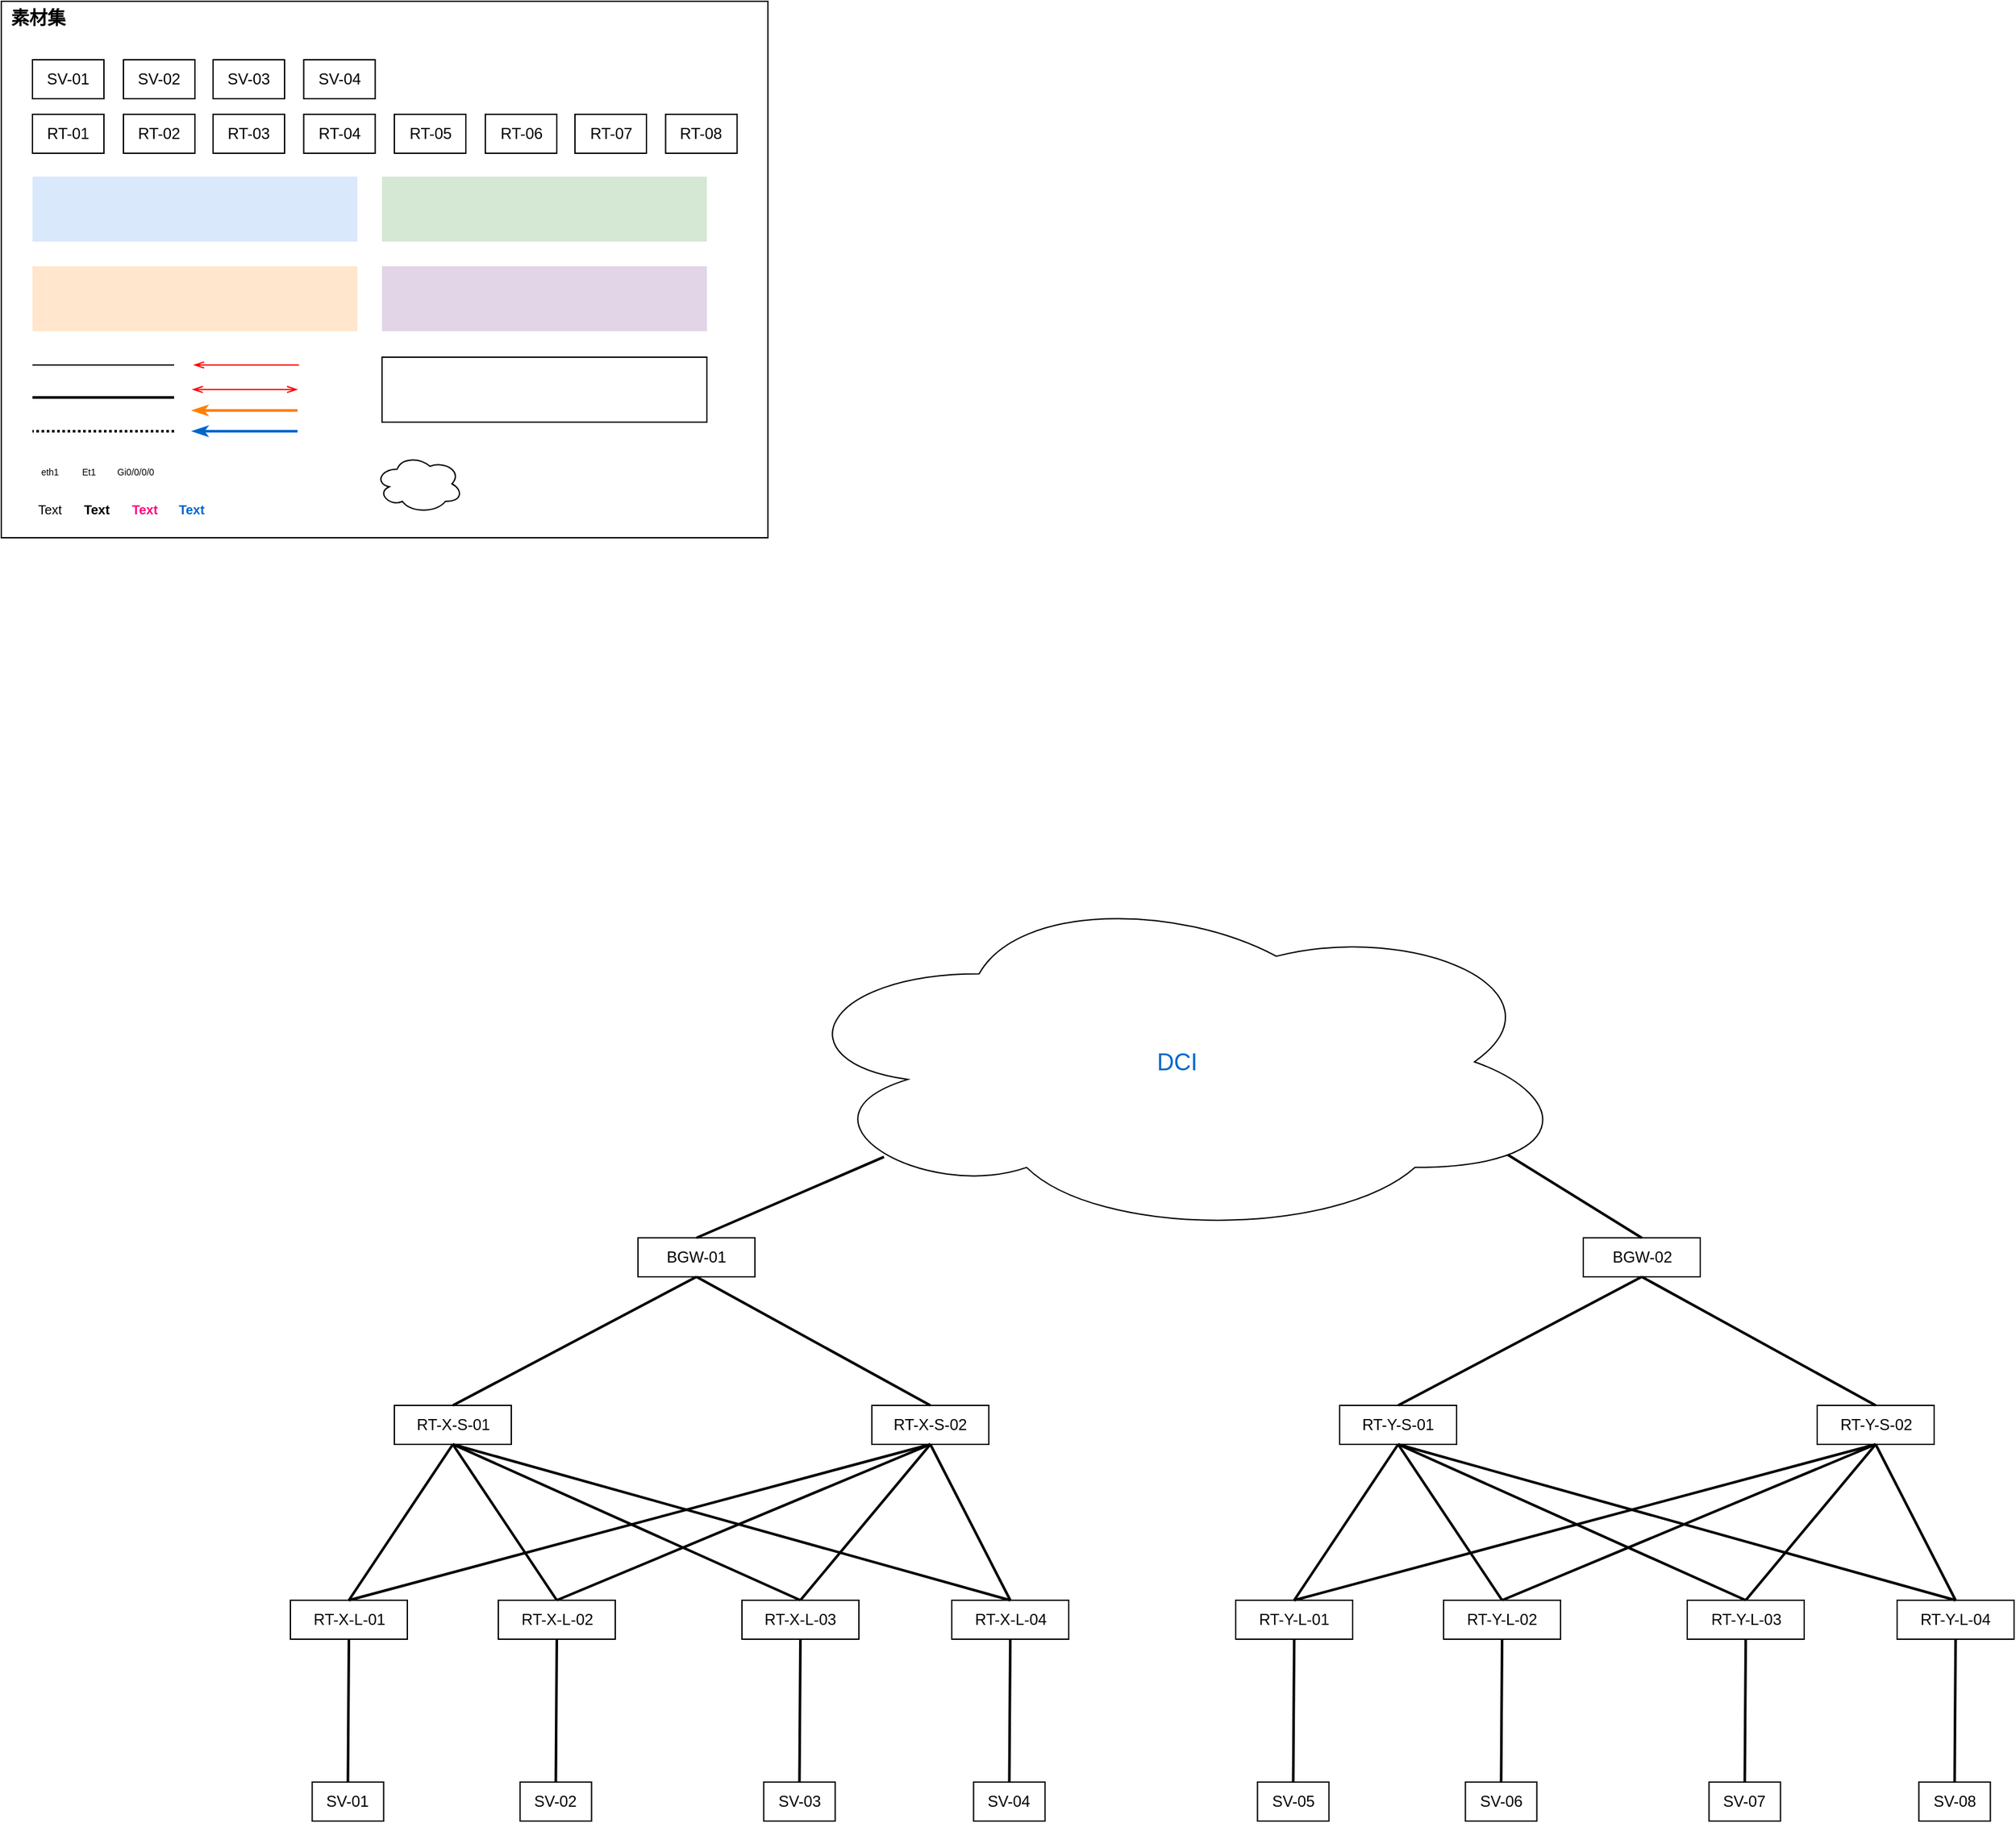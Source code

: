 <mxfile>
    <diagram id="vwrz3RwpUseHP3fNyfyb" name="ページ1">
        <mxGraphModel dx="2695" dy="1948" grid="1" gridSize="10" guides="1" tooltips="1" connect="1" arrows="1" fold="1" page="1" pageScale="1" pageWidth="827" pageHeight="1169" math="0" shadow="0">
            <root>
                <mxCell id="0"/>
                <mxCell id="1" parent="0"/>
                <mxCell id="2" value="" style="rounded=0;whiteSpace=wrap;html=1;" parent="1" vertex="1">
                    <mxGeometry x="-1390" y="-791" width="590" height="413" as="geometry"/>
                </mxCell>
                <mxCell id="3" value="Text" style="text;html=1;align=center;verticalAlign=middle;resizable=0;points=[];autosize=1;strokeColor=none;fillColor=none;fontSize=10;fontStyle=1;spacing=0;" parent="1" vertex="1">
                    <mxGeometry x="-1334" y="-410" width="34" height="20" as="geometry"/>
                </mxCell>
                <mxCell id="4" value="SV-02" style="rounded=0;whiteSpace=wrap;html=1;" parent="1" vertex="1">
                    <mxGeometry x="-1296" y="-746" width="55" height="30" as="geometry"/>
                </mxCell>
                <mxCell id="5" value="SV-01" style="rounded=0;whiteSpace=wrap;html=1;" parent="1" vertex="1">
                    <mxGeometry x="-1366" y="-746" width="55" height="30" as="geometry"/>
                </mxCell>
                <mxCell id="6" value="SV-04" style="rounded=0;whiteSpace=wrap;html=1;" parent="1" vertex="1">
                    <mxGeometry x="-1157.25" y="-746" width="55" height="30" as="geometry"/>
                </mxCell>
                <mxCell id="7" value="SV-03" style="rounded=0;whiteSpace=wrap;html=1;" parent="1" vertex="1">
                    <mxGeometry x="-1227" y="-746" width="55" height="30" as="geometry"/>
                </mxCell>
                <mxCell id="8" value="RT-01" style="rounded=0;whiteSpace=wrap;html=1;" parent="1" vertex="1">
                    <mxGeometry x="-1366" y="-704" width="55" height="30" as="geometry"/>
                </mxCell>
                <mxCell id="9" value="RT-02" style="rounded=0;whiteSpace=wrap;html=1;" parent="1" vertex="1">
                    <mxGeometry x="-1296" y="-704" width="55" height="30" as="geometry"/>
                </mxCell>
                <mxCell id="10" value="RT-03" style="rounded=0;whiteSpace=wrap;html=1;" parent="1" vertex="1">
                    <mxGeometry x="-1227" y="-704" width="55" height="30" as="geometry"/>
                </mxCell>
                <mxCell id="11" value="RT-04" style="rounded=0;whiteSpace=wrap;html=1;" parent="1" vertex="1">
                    <mxGeometry x="-1157.25" y="-704" width="55" height="30" as="geometry"/>
                </mxCell>
                <mxCell id="12" value="RT-05" style="rounded=0;whiteSpace=wrap;html=1;" parent="1" vertex="1">
                    <mxGeometry x="-1087.5" y="-704" width="55" height="30" as="geometry"/>
                </mxCell>
                <mxCell id="13" value="RT-06" style="rounded=0;whiteSpace=wrap;html=1;" parent="1" vertex="1">
                    <mxGeometry x="-1017.5" y="-704" width="55" height="30" as="geometry"/>
                </mxCell>
                <mxCell id="14" value="RT-07" style="rounded=0;whiteSpace=wrap;html=1;" parent="1" vertex="1">
                    <mxGeometry x="-948.5" y="-704" width="55" height="30" as="geometry"/>
                </mxCell>
                <mxCell id="15" value="RT-08" style="rounded=0;whiteSpace=wrap;html=1;" parent="1" vertex="1">
                    <mxGeometry x="-878.75" y="-704" width="55" height="30" as="geometry"/>
                </mxCell>
                <mxCell id="16" value="" style="rounded=0;whiteSpace=wrap;html=1;fontSize=9;fillColor=#dae8fc;strokeColor=none;" parent="1" vertex="1">
                    <mxGeometry x="-1366" y="-656" width="250" height="50" as="geometry"/>
                </mxCell>
                <mxCell id="17" value="" style="rounded=0;whiteSpace=wrap;html=1;fontSize=9;fillColor=#d5e8d4;strokeColor=none;" parent="1" vertex="1">
                    <mxGeometry x="-1097" y="-656" width="250" height="50" as="geometry"/>
                </mxCell>
                <mxCell id="18" value="" style="rounded=0;whiteSpace=wrap;html=1;fontSize=9;fillColor=#ffe6cc;strokeColor=none;" parent="1" vertex="1">
                    <mxGeometry x="-1366" y="-587" width="250" height="50" as="geometry"/>
                </mxCell>
                <mxCell id="19" value="" style="rounded=0;whiteSpace=wrap;html=1;fontSize=9;fillColor=#e1d5e7;strokeColor=none;" parent="1" vertex="1">
                    <mxGeometry x="-1097" y="-587" width="250" height="50" as="geometry"/>
                </mxCell>
                <mxCell id="20" style="edgeStyle=none;html=1;fontSize=9;endArrow=none;endFill=0;entryX=0.5;entryY=1;entryDx=0;entryDy=0;" parent="1" edge="1">
                    <mxGeometry relative="1" as="geometry">
                        <mxPoint x="-1366" y="-511" as="targetPoint"/>
                        <mxPoint x="-1257" y="-511" as="sourcePoint"/>
                    </mxGeometry>
                </mxCell>
                <mxCell id="21" style="edgeStyle=none;html=1;fontSize=9;endArrow=none;endFill=0;entryX=0.5;entryY=1;entryDx=0;entryDy=0;strokeWidth=2;" parent="1" edge="1">
                    <mxGeometry relative="1" as="geometry">
                        <mxPoint x="-1366" y="-486" as="targetPoint"/>
                        <mxPoint x="-1257" y="-486" as="sourcePoint"/>
                    </mxGeometry>
                </mxCell>
                <mxCell id="22" style="edgeStyle=none;html=1;fontSize=9;endArrow=none;endFill=0;entryX=0.5;entryY=1;entryDx=0;entryDy=0;strokeWidth=2;dashed=1;dashPattern=1 1;" parent="1" edge="1">
                    <mxGeometry relative="1" as="geometry">
                        <mxPoint x="-1366" y="-460" as="targetPoint"/>
                        <mxPoint x="-1257" y="-460" as="sourcePoint"/>
                    </mxGeometry>
                </mxCell>
                <mxCell id="23" value="eth1" style="text;html=1;align=center;verticalAlign=middle;resizable=0;points=[];autosize=1;strokeColor=none;fillColor=none;fontSize=7;labelBackgroundColor=none;spacing=0;fontStyle=0" parent="1" vertex="1">
                    <mxGeometry x="-1367" y="-436" width="28" height="16" as="geometry"/>
                </mxCell>
                <mxCell id="24" value="Et1" style="text;html=1;align=center;verticalAlign=middle;resizable=0;points=[];autosize=1;strokeColor=none;fillColor=none;fontSize=7;labelBackgroundColor=none;spacing=0;fontStyle=0" parent="1" vertex="1">
                    <mxGeometry x="-1336" y="-436" width="25" height="16" as="geometry"/>
                </mxCell>
                <mxCell id="25" value="Gi0/0/0/0" style="text;html=1;align=center;verticalAlign=middle;resizable=0;points=[];autosize=1;strokeColor=none;fillColor=none;fontSize=7;labelBackgroundColor=none;spacing=0;fontStyle=0" parent="1" vertex="1">
                    <mxGeometry x="-1308" y="-436" width="42" height="16" as="geometry"/>
                </mxCell>
                <mxCell id="26" value="Text" style="text;html=1;align=center;verticalAlign=middle;resizable=0;points=[];autosize=1;strokeColor=none;fillColor=none;fontSize=10;fontStyle=1;spacing=0;fontColor=#FF0080;" parent="1" vertex="1">
                    <mxGeometry x="-1297" y="-410" width="34" height="20" as="geometry"/>
                </mxCell>
                <mxCell id="27" value="Text" style="text;html=1;align=center;verticalAlign=middle;resizable=0;points=[];autosize=1;strokeColor=none;fillColor=none;fontSize=10;fontStyle=1;spacing=0;fontColor=#0066CC;" parent="1" vertex="1">
                    <mxGeometry x="-1261" y="-410" width="34" height="20" as="geometry"/>
                </mxCell>
                <mxCell id="28" value="素材集" style="text;html=1;align=center;verticalAlign=middle;resizable=0;points=[];autosize=1;strokeColor=none;fillColor=none;fontSize=14;fontStyle=1;spacing=0;" parent="1" vertex="1">
                    <mxGeometry x="-1390" y="-791" width="56" height="25" as="geometry"/>
                </mxCell>
                <mxCell id="29" value="" style="rounded=0;whiteSpace=wrap;html=1;fontSize=9;" parent="1" vertex="1">
                    <mxGeometry x="-1097" y="-517" width="250" height="50" as="geometry"/>
                </mxCell>
                <mxCell id="30" value="" style="endArrow=none;html=1;strokeColor=#FF0000;endFill=0;startArrow=openThin;startFill=0;" parent="1" edge="1">
                    <mxGeometry width="50" height="50" relative="1" as="geometry">
                        <mxPoint x="-1242" y="-511" as="sourcePoint"/>
                        <mxPoint x="-1161" y="-511" as="targetPoint"/>
                    </mxGeometry>
                </mxCell>
                <mxCell id="31" value="" style="endArrow=openThin;html=1;strokeColor=#FF0000;endFill=0;startArrow=openThin;startFill=0;" parent="1" edge="1">
                    <mxGeometry width="50" height="50" relative="1" as="geometry">
                        <mxPoint x="-1243" y="-492.17" as="sourcePoint"/>
                        <mxPoint x="-1162.0" y="-492.17" as="targetPoint"/>
                    </mxGeometry>
                </mxCell>
                <mxCell id="32" value="" style="endArrow=none;html=1;strokeColor=#0066CC;endFill=0;startArrow=classicThin;startFill=1;strokeWidth=2;" parent="1" edge="1">
                    <mxGeometry width="50" height="50" relative="1" as="geometry">
                        <mxPoint x="-1243" y="-460" as="sourcePoint"/>
                        <mxPoint x="-1162.0" y="-460" as="targetPoint"/>
                    </mxGeometry>
                </mxCell>
                <mxCell id="33" value="" style="endArrow=none;html=1;strokeColor=#FF8000;endFill=0;startArrow=classicThin;startFill=1;strokeWidth=2;" parent="1" edge="1">
                    <mxGeometry width="50" height="50" relative="1" as="geometry">
                        <mxPoint x="-1243" y="-476" as="sourcePoint"/>
                        <mxPoint x="-1162.0" y="-476" as="targetPoint"/>
                    </mxGeometry>
                </mxCell>
                <mxCell id="34" value="Text" style="text;html=1;align=center;verticalAlign=middle;resizable=0;points=[];autosize=1;strokeColor=none;fillColor=none;fontSize=10;fontStyle=0;spacing=0;" parent="1" vertex="1">
                    <mxGeometry x="-1369" y="-410" width="32" height="20" as="geometry"/>
                </mxCell>
                <mxCell id="35" value="" style="ellipse;shape=cloud;whiteSpace=wrap;html=1;fontSize=18;fontColor=#0066CC;fillColor=#FFFFFF;" parent="1" vertex="1">
                    <mxGeometry x="-1102.25" y="-442" width="67.5" height="45" as="geometry"/>
                </mxCell>
                <mxCell id="37" value="RT-X-L-04" style="rounded=0;whiteSpace=wrap;html=1;" vertex="1" parent="1">
                    <mxGeometry x="-658.5" y="440" width="90" height="30" as="geometry"/>
                </mxCell>
                <mxCell id="41" value="SV-03" style="rounded=0;whiteSpace=wrap;html=1;" vertex="1" parent="1">
                    <mxGeometry x="-803.25" y="580" width="55" height="30" as="geometry"/>
                </mxCell>
                <mxCell id="42" value="SV-01" style="rounded=0;whiteSpace=wrap;html=1;" vertex="1" parent="1">
                    <mxGeometry x="-1150.75" y="580" width="55" height="30" as="geometry"/>
                </mxCell>
                <mxCell id="43" value="SV-02" style="rounded=0;whiteSpace=wrap;html=1;" vertex="1" parent="1">
                    <mxGeometry x="-990.75" y="580" width="55" height="30" as="geometry"/>
                </mxCell>
                <mxCell id="44" value="SV-04" style="rounded=0;whiteSpace=wrap;html=1;" vertex="1" parent="1">
                    <mxGeometry x="-641.75" y="580" width="55" height="30" as="geometry"/>
                </mxCell>
                <mxCell id="50" value="RT-X-L-03" style="rounded=0;whiteSpace=wrap;html=1;" vertex="1" parent="1">
                    <mxGeometry x="-820" y="440" width="90" height="30" as="geometry"/>
                </mxCell>
                <mxCell id="51" value="RT-X-L-02" style="rounded=0;whiteSpace=wrap;html=1;" vertex="1" parent="1">
                    <mxGeometry x="-1007.5" y="440" width="90" height="30" as="geometry"/>
                </mxCell>
                <mxCell id="52" value="RT-X-L-01" style="rounded=0;whiteSpace=wrap;html=1;" vertex="1" parent="1">
                    <mxGeometry x="-1167.5" y="440" width="90" height="30" as="geometry"/>
                </mxCell>
                <mxCell id="57" value="RT-X-S-02" style="rounded=0;whiteSpace=wrap;html=1;" vertex="1" parent="1">
                    <mxGeometry x="-720" y="290" width="90" height="30" as="geometry"/>
                </mxCell>
                <mxCell id="58" value="RT-X-S-01" style="rounded=0;whiteSpace=wrap;html=1;" vertex="1" parent="1">
                    <mxGeometry x="-1087.5" y="290" width="90" height="30" as="geometry"/>
                </mxCell>
                <mxCell id="61" value="BGW-01" style="rounded=0;whiteSpace=wrap;html=1;" vertex="1" parent="1">
                    <mxGeometry x="-900" y="161" width="90" height="30" as="geometry"/>
                </mxCell>
                <mxCell id="71" style="edgeStyle=none;html=1;fontSize=9;endArrow=none;endFill=0;entryX=0.5;entryY=0;entryDx=0;entryDy=0;strokeWidth=2;exitX=0.13;exitY=0.77;exitDx=0;exitDy=0;exitPerimeter=0;" edge="1" parent="1" source="136" target="61">
                    <mxGeometry relative="1" as="geometry">
                        <mxPoint x="-847" y="130" as="targetPoint"/>
                        <mxPoint x="-738" y="130" as="sourcePoint"/>
                    </mxGeometry>
                </mxCell>
                <mxCell id="73" style="edgeStyle=none;html=1;fontSize=9;endArrow=none;endFill=0;entryX=0.5;entryY=1;entryDx=0;entryDy=0;strokeWidth=2;exitX=0.5;exitY=0;exitDx=0;exitDy=0;" edge="1" parent="1" source="37" target="58">
                    <mxGeometry relative="1" as="geometry">
                        <mxPoint x="-1390" y="339.05" as="targetPoint"/>
                        <mxPoint x="-1281" y="339.05" as="sourcePoint"/>
                    </mxGeometry>
                </mxCell>
                <mxCell id="74" style="edgeStyle=none;html=1;fontSize=9;endArrow=none;endFill=0;entryX=0.5;entryY=1;entryDx=0;entryDy=0;strokeWidth=2;exitX=0.5;exitY=0;exitDx=0;exitDy=0;" edge="1" parent="1" source="50" target="58">
                    <mxGeometry relative="1" as="geometry">
                        <mxPoint x="-1380" y="349.05" as="targetPoint"/>
                        <mxPoint x="-1271" y="349.05" as="sourcePoint"/>
                    </mxGeometry>
                </mxCell>
                <mxCell id="75" style="edgeStyle=none;html=1;fontSize=9;endArrow=none;endFill=0;entryX=0.5;entryY=0;entryDx=0;entryDy=0;strokeWidth=2;exitX=0.5;exitY=1;exitDx=0;exitDy=0;" edge="1" parent="1" source="58" target="51">
                    <mxGeometry relative="1" as="geometry">
                        <mxPoint x="-1370" y="359.05" as="targetPoint"/>
                        <mxPoint x="-1261" y="359.05" as="sourcePoint"/>
                    </mxGeometry>
                </mxCell>
                <mxCell id="76" style="edgeStyle=none;html=1;fontSize=9;endArrow=none;endFill=0;entryX=0.5;entryY=0;entryDx=0;entryDy=0;strokeWidth=2;exitX=0.5;exitY=1;exitDx=0;exitDy=0;" edge="1" parent="1" source="58" target="52">
                    <mxGeometry relative="1" as="geometry">
                        <mxPoint x="-1360" y="369.05" as="targetPoint"/>
                        <mxPoint x="-1251" y="369.05" as="sourcePoint"/>
                    </mxGeometry>
                </mxCell>
                <mxCell id="77" style="edgeStyle=none;html=1;fontSize=9;endArrow=none;endFill=0;entryX=0.5;entryY=0;entryDx=0;entryDy=0;strokeWidth=2;exitX=0.5;exitY=1;exitDx=0;exitDy=0;" edge="1" parent="1" source="37" target="44">
                    <mxGeometry relative="1" as="geometry">
                        <mxPoint x="-677.5" y="530" as="targetPoint"/>
                        <mxPoint x="-568.5" y="530" as="sourcePoint"/>
                    </mxGeometry>
                </mxCell>
                <mxCell id="78" style="edgeStyle=none;html=1;fontSize=9;endArrow=none;endFill=0;entryX=0.5;entryY=0;entryDx=0;entryDy=0;strokeWidth=2;exitX=0.5;exitY=1;exitDx=0;exitDy=0;" edge="1" parent="1" source="50" target="41">
                    <mxGeometry relative="1" as="geometry">
                        <mxPoint x="-839" y="560" as="targetPoint"/>
                        <mxPoint x="-730" y="560" as="sourcePoint"/>
                    </mxGeometry>
                </mxCell>
                <mxCell id="79" style="edgeStyle=none;html=1;fontSize=9;endArrow=none;endFill=0;entryX=0.5;entryY=0;entryDx=0;entryDy=0;strokeWidth=2;exitX=0.5;exitY=1;exitDx=0;exitDy=0;" edge="1" parent="1" source="51" target="43">
                    <mxGeometry relative="1" as="geometry">
                        <mxPoint x="-1057.5" y="540" as="targetPoint"/>
                        <mxPoint x="-948.5" y="540" as="sourcePoint"/>
                    </mxGeometry>
                </mxCell>
                <mxCell id="80" style="edgeStyle=none;html=1;fontSize=9;endArrow=none;endFill=0;entryX=0.5;entryY=0;entryDx=0;entryDy=0;strokeWidth=2;exitX=0.5;exitY=1;exitDx=0;exitDy=0;" edge="1" parent="1" source="52" target="42">
                    <mxGeometry relative="1" as="geometry">
                        <mxPoint x="-1323" y="560" as="targetPoint"/>
                        <mxPoint x="-1214" y="560" as="sourcePoint"/>
                    </mxGeometry>
                </mxCell>
                <mxCell id="88" style="edgeStyle=none;html=1;fontSize=9;endArrow=none;endFill=0;entryX=0.5;entryY=1;entryDx=0;entryDy=0;strokeWidth=2;exitX=0.5;exitY=0;exitDx=0;exitDy=0;" edge="1" parent="1" source="52" target="57">
                    <mxGeometry relative="1" as="geometry">
                        <mxPoint x="-540" y="330" as="targetPoint"/>
                        <mxPoint x="-431" y="330" as="sourcePoint"/>
                    </mxGeometry>
                </mxCell>
                <mxCell id="92" style="edgeStyle=none;html=1;fontSize=9;endArrow=none;endFill=0;entryX=0.5;entryY=1;entryDx=0;entryDy=0;strokeWidth=2;exitX=0.5;exitY=0;exitDx=0;exitDy=0;" edge="1" parent="1" source="51" target="57">
                    <mxGeometry relative="1" as="geometry">
                        <mxPoint x="-540" y="330" as="targetPoint"/>
                        <mxPoint x="-800" y="380" as="sourcePoint"/>
                    </mxGeometry>
                </mxCell>
                <mxCell id="96" style="edgeStyle=none;html=1;fontSize=9;endArrow=none;endFill=0;entryX=0.5;entryY=1;entryDx=0;entryDy=0;strokeWidth=2;exitX=0.5;exitY=0;exitDx=0;exitDy=0;" edge="1" parent="1" source="37" target="57">
                    <mxGeometry relative="1" as="geometry">
                        <mxPoint x="-540" y="330" as="targetPoint"/>
                        <mxPoint x="-431" y="330" as="sourcePoint"/>
                    </mxGeometry>
                </mxCell>
                <mxCell id="101" style="edgeStyle=none;html=1;fontSize=9;endArrow=none;endFill=0;entryX=0.5;entryY=1;entryDx=0;entryDy=0;strokeWidth=2;exitX=0.5;exitY=0;exitDx=0;exitDy=0;" edge="1" parent="1" source="50" target="57">
                    <mxGeometry relative="1" as="geometry">
                        <mxPoint x="-530" y="340" as="targetPoint"/>
                        <mxPoint x="-421" y="340" as="sourcePoint"/>
                    </mxGeometry>
                </mxCell>
                <mxCell id="109" style="edgeStyle=none;html=1;fontSize=9;endArrow=none;endFill=0;entryX=0.5;entryY=0;entryDx=0;entryDy=0;strokeWidth=2;exitX=0.5;exitY=1;exitDx=0;exitDy=0;" edge="1" parent="1" source="61" target="57">
                    <mxGeometry relative="1" as="geometry">
                        <mxPoint x="-856.5" y="250" as="targetPoint"/>
                        <mxPoint x="-747.5" y="250" as="sourcePoint"/>
                    </mxGeometry>
                </mxCell>
                <mxCell id="110" style="edgeStyle=none;html=1;fontSize=9;endArrow=none;endFill=0;entryX=0.5;entryY=0;entryDx=0;entryDy=0;strokeWidth=2;exitX=0.5;exitY=1;exitDx=0;exitDy=0;" edge="1" parent="1" source="61" target="58">
                    <mxGeometry relative="1" as="geometry">
                        <mxPoint x="-975.5" y="220" as="targetPoint"/>
                        <mxPoint x="-866.5" y="220" as="sourcePoint"/>
                    </mxGeometry>
                </mxCell>
                <mxCell id="111" value="RT-Y-L-04" style="rounded=0;whiteSpace=wrap;html=1;" vertex="1" parent="1">
                    <mxGeometry x="69" y="440" width="90" height="30" as="geometry"/>
                </mxCell>
                <mxCell id="112" value="SV-07" style="rounded=0;whiteSpace=wrap;html=1;" vertex="1" parent="1">
                    <mxGeometry x="-75.75" y="580" width="55" height="30" as="geometry"/>
                </mxCell>
                <mxCell id="113" value="SV-05" style="rounded=0;whiteSpace=wrap;html=1;" vertex="1" parent="1">
                    <mxGeometry x="-423.25" y="580" width="55" height="30" as="geometry"/>
                </mxCell>
                <mxCell id="114" value="SV-06" style="rounded=0;whiteSpace=wrap;html=1;" vertex="1" parent="1">
                    <mxGeometry x="-263.25" y="580" width="55" height="30" as="geometry"/>
                </mxCell>
                <mxCell id="115" value="SV-08" style="rounded=0;whiteSpace=wrap;html=1;" vertex="1" parent="1">
                    <mxGeometry x="85.75" y="580" width="55" height="30" as="geometry"/>
                </mxCell>
                <mxCell id="116" value="RT-Y-L-03" style="rounded=0;whiteSpace=wrap;html=1;" vertex="1" parent="1">
                    <mxGeometry x="-92.5" y="440" width="90" height="30" as="geometry"/>
                </mxCell>
                <mxCell id="117" value="RT-Y-L-02" style="rounded=0;whiteSpace=wrap;html=1;" vertex="1" parent="1">
                    <mxGeometry x="-280" y="440" width="90" height="30" as="geometry"/>
                </mxCell>
                <mxCell id="118" value="RT-Y-L-01" style="rounded=0;whiteSpace=wrap;html=1;" vertex="1" parent="1">
                    <mxGeometry x="-440" y="440" width="90" height="30" as="geometry"/>
                </mxCell>
                <mxCell id="119" value="RT-Y-S-02" style="rounded=0;whiteSpace=wrap;html=1;" vertex="1" parent="1">
                    <mxGeometry x="7.5" y="290" width="90" height="30" as="geometry"/>
                </mxCell>
                <mxCell id="120" value="RT-Y-S-01" style="rounded=0;whiteSpace=wrap;html=1;" vertex="1" parent="1">
                    <mxGeometry x="-360" y="290" width="90" height="30" as="geometry"/>
                </mxCell>
                <mxCell id="121" value="BGW-02" style="rounded=0;whiteSpace=wrap;html=1;" vertex="1" parent="1">
                    <mxGeometry x="-172.5" y="161" width="90" height="30" as="geometry"/>
                </mxCell>
                <mxCell id="122" style="edgeStyle=none;html=1;fontSize=9;endArrow=none;endFill=0;entryX=0.5;entryY=1;entryDx=0;entryDy=0;strokeWidth=2;exitX=0.5;exitY=0;exitDx=0;exitDy=0;" edge="1" parent="1" source="111" target="120">
                    <mxGeometry relative="1" as="geometry">
                        <mxPoint x="-662.5" y="339.05" as="targetPoint"/>
                        <mxPoint x="-553.5" y="339.05" as="sourcePoint"/>
                    </mxGeometry>
                </mxCell>
                <mxCell id="123" style="edgeStyle=none;html=1;fontSize=9;endArrow=none;endFill=0;entryX=0.5;entryY=1;entryDx=0;entryDy=0;strokeWidth=2;exitX=0.5;exitY=0;exitDx=0;exitDy=0;" edge="1" parent="1" source="116" target="120">
                    <mxGeometry relative="1" as="geometry">
                        <mxPoint x="-652.5" y="349.05" as="targetPoint"/>
                        <mxPoint x="-543.5" y="349.05" as="sourcePoint"/>
                    </mxGeometry>
                </mxCell>
                <mxCell id="124" style="edgeStyle=none;html=1;fontSize=9;endArrow=none;endFill=0;entryX=0.5;entryY=0;entryDx=0;entryDy=0;strokeWidth=2;exitX=0.5;exitY=1;exitDx=0;exitDy=0;" edge="1" parent="1" source="120" target="117">
                    <mxGeometry relative="1" as="geometry">
                        <mxPoint x="-642.5" y="359.05" as="targetPoint"/>
                        <mxPoint x="-533.5" y="359.05" as="sourcePoint"/>
                    </mxGeometry>
                </mxCell>
                <mxCell id="125" style="edgeStyle=none;html=1;fontSize=9;endArrow=none;endFill=0;entryX=0.5;entryY=0;entryDx=0;entryDy=0;strokeWidth=2;exitX=0.5;exitY=1;exitDx=0;exitDy=0;" edge="1" parent="1" source="120" target="118">
                    <mxGeometry relative="1" as="geometry">
                        <mxPoint x="-632.5" y="369.05" as="targetPoint"/>
                        <mxPoint x="-523.5" y="369.05" as="sourcePoint"/>
                    </mxGeometry>
                </mxCell>
                <mxCell id="126" style="edgeStyle=none;html=1;fontSize=9;endArrow=none;endFill=0;entryX=0.5;entryY=0;entryDx=0;entryDy=0;strokeWidth=2;exitX=0.5;exitY=1;exitDx=0;exitDy=0;" edge="1" parent="1" source="111" target="115">
                    <mxGeometry relative="1" as="geometry">
                        <mxPoint x="50" y="530" as="targetPoint"/>
                        <mxPoint x="159" y="530" as="sourcePoint"/>
                    </mxGeometry>
                </mxCell>
                <mxCell id="127" style="edgeStyle=none;html=1;fontSize=9;endArrow=none;endFill=0;entryX=0.5;entryY=0;entryDx=0;entryDy=0;strokeWidth=2;exitX=0.5;exitY=1;exitDx=0;exitDy=0;" edge="1" parent="1" source="116" target="112">
                    <mxGeometry relative="1" as="geometry">
                        <mxPoint x="-111.5" y="560" as="targetPoint"/>
                        <mxPoint x="-2.5" y="560" as="sourcePoint"/>
                    </mxGeometry>
                </mxCell>
                <mxCell id="128" style="edgeStyle=none;html=1;fontSize=9;endArrow=none;endFill=0;entryX=0.5;entryY=0;entryDx=0;entryDy=0;strokeWidth=2;exitX=0.5;exitY=1;exitDx=0;exitDy=0;" edge="1" parent="1" source="117" target="114">
                    <mxGeometry relative="1" as="geometry">
                        <mxPoint x="-330" y="540" as="targetPoint"/>
                        <mxPoint x="-221" y="540" as="sourcePoint"/>
                    </mxGeometry>
                </mxCell>
                <mxCell id="129" style="edgeStyle=none;html=1;fontSize=9;endArrow=none;endFill=0;entryX=0.5;entryY=0;entryDx=0;entryDy=0;strokeWidth=2;exitX=0.5;exitY=1;exitDx=0;exitDy=0;" edge="1" parent="1" source="118" target="113">
                    <mxGeometry relative="1" as="geometry">
                        <mxPoint x="-595.5" y="560" as="targetPoint"/>
                        <mxPoint x="-486.5" y="560" as="sourcePoint"/>
                    </mxGeometry>
                </mxCell>
                <mxCell id="130" style="edgeStyle=none;html=1;fontSize=9;endArrow=none;endFill=0;entryX=0.5;entryY=1;entryDx=0;entryDy=0;strokeWidth=2;exitX=0.5;exitY=0;exitDx=0;exitDy=0;" edge="1" parent="1" source="118" target="119">
                    <mxGeometry relative="1" as="geometry">
                        <mxPoint x="187.5" y="330" as="targetPoint"/>
                        <mxPoint x="296.5" y="330" as="sourcePoint"/>
                    </mxGeometry>
                </mxCell>
                <mxCell id="131" style="edgeStyle=none;html=1;fontSize=9;endArrow=none;endFill=0;entryX=0.5;entryY=1;entryDx=0;entryDy=0;strokeWidth=2;exitX=0.5;exitY=0;exitDx=0;exitDy=0;" edge="1" parent="1" source="117" target="119">
                    <mxGeometry relative="1" as="geometry">
                        <mxPoint x="187.5" y="330" as="targetPoint"/>
                        <mxPoint x="-72.5" y="380" as="sourcePoint"/>
                    </mxGeometry>
                </mxCell>
                <mxCell id="132" style="edgeStyle=none;html=1;fontSize=9;endArrow=none;endFill=0;entryX=0.5;entryY=1;entryDx=0;entryDy=0;strokeWidth=2;exitX=0.5;exitY=0;exitDx=0;exitDy=0;" edge="1" parent="1" source="111" target="119">
                    <mxGeometry relative="1" as="geometry">
                        <mxPoint x="187.5" y="330" as="targetPoint"/>
                        <mxPoint x="296.5" y="330" as="sourcePoint"/>
                    </mxGeometry>
                </mxCell>
                <mxCell id="133" style="edgeStyle=none;html=1;fontSize=9;endArrow=none;endFill=0;entryX=0.5;entryY=1;entryDx=0;entryDy=0;strokeWidth=2;exitX=0.5;exitY=0;exitDx=0;exitDy=0;" edge="1" parent="1" source="116" target="119">
                    <mxGeometry relative="1" as="geometry">
                        <mxPoint x="197.5" y="340" as="targetPoint"/>
                        <mxPoint x="306.5" y="340" as="sourcePoint"/>
                    </mxGeometry>
                </mxCell>
                <mxCell id="134" style="edgeStyle=none;html=1;fontSize=9;endArrow=none;endFill=0;entryX=0.5;entryY=0;entryDx=0;entryDy=0;strokeWidth=2;exitX=0.5;exitY=1;exitDx=0;exitDy=0;" edge="1" parent="1" source="121" target="119">
                    <mxGeometry relative="1" as="geometry">
                        <mxPoint x="-129" y="250" as="targetPoint"/>
                        <mxPoint x="-20" y="250" as="sourcePoint"/>
                    </mxGeometry>
                </mxCell>
                <mxCell id="135" style="edgeStyle=none;html=1;fontSize=9;endArrow=none;endFill=0;entryX=0.5;entryY=0;entryDx=0;entryDy=0;strokeWidth=2;exitX=0.5;exitY=1;exitDx=0;exitDy=0;" edge="1" parent="1" source="121" target="120">
                    <mxGeometry relative="1" as="geometry">
                        <mxPoint x="-248" y="220" as="targetPoint"/>
                        <mxPoint x="-139" y="220" as="sourcePoint"/>
                    </mxGeometry>
                </mxCell>
                <mxCell id="136" value="DCI" style="ellipse;shape=cloud;whiteSpace=wrap;html=1;fontSize=18;fontColor=#0066CC;fillColor=#FFFFFF;" vertex="1" parent="1">
                    <mxGeometry x="-790" y="-110" width="610" height="271" as="geometry"/>
                </mxCell>
                <mxCell id="137" style="edgeStyle=none;html=1;fontSize=9;endArrow=none;endFill=0;entryX=0.5;entryY=0;entryDx=0;entryDy=0;strokeWidth=2;exitX=0.917;exitY=0.764;exitDx=0;exitDy=0;exitPerimeter=0;" edge="1" parent="1" source="136" target="121">
                    <mxGeometry relative="1" as="geometry">
                        <mxPoint x="-160" y="100" as="targetPoint"/>
                        <mxPoint x="-51" y="100" as="sourcePoint"/>
                    </mxGeometry>
                </mxCell>
            </root>
        </mxGraphModel>
    </diagram>
</mxfile>